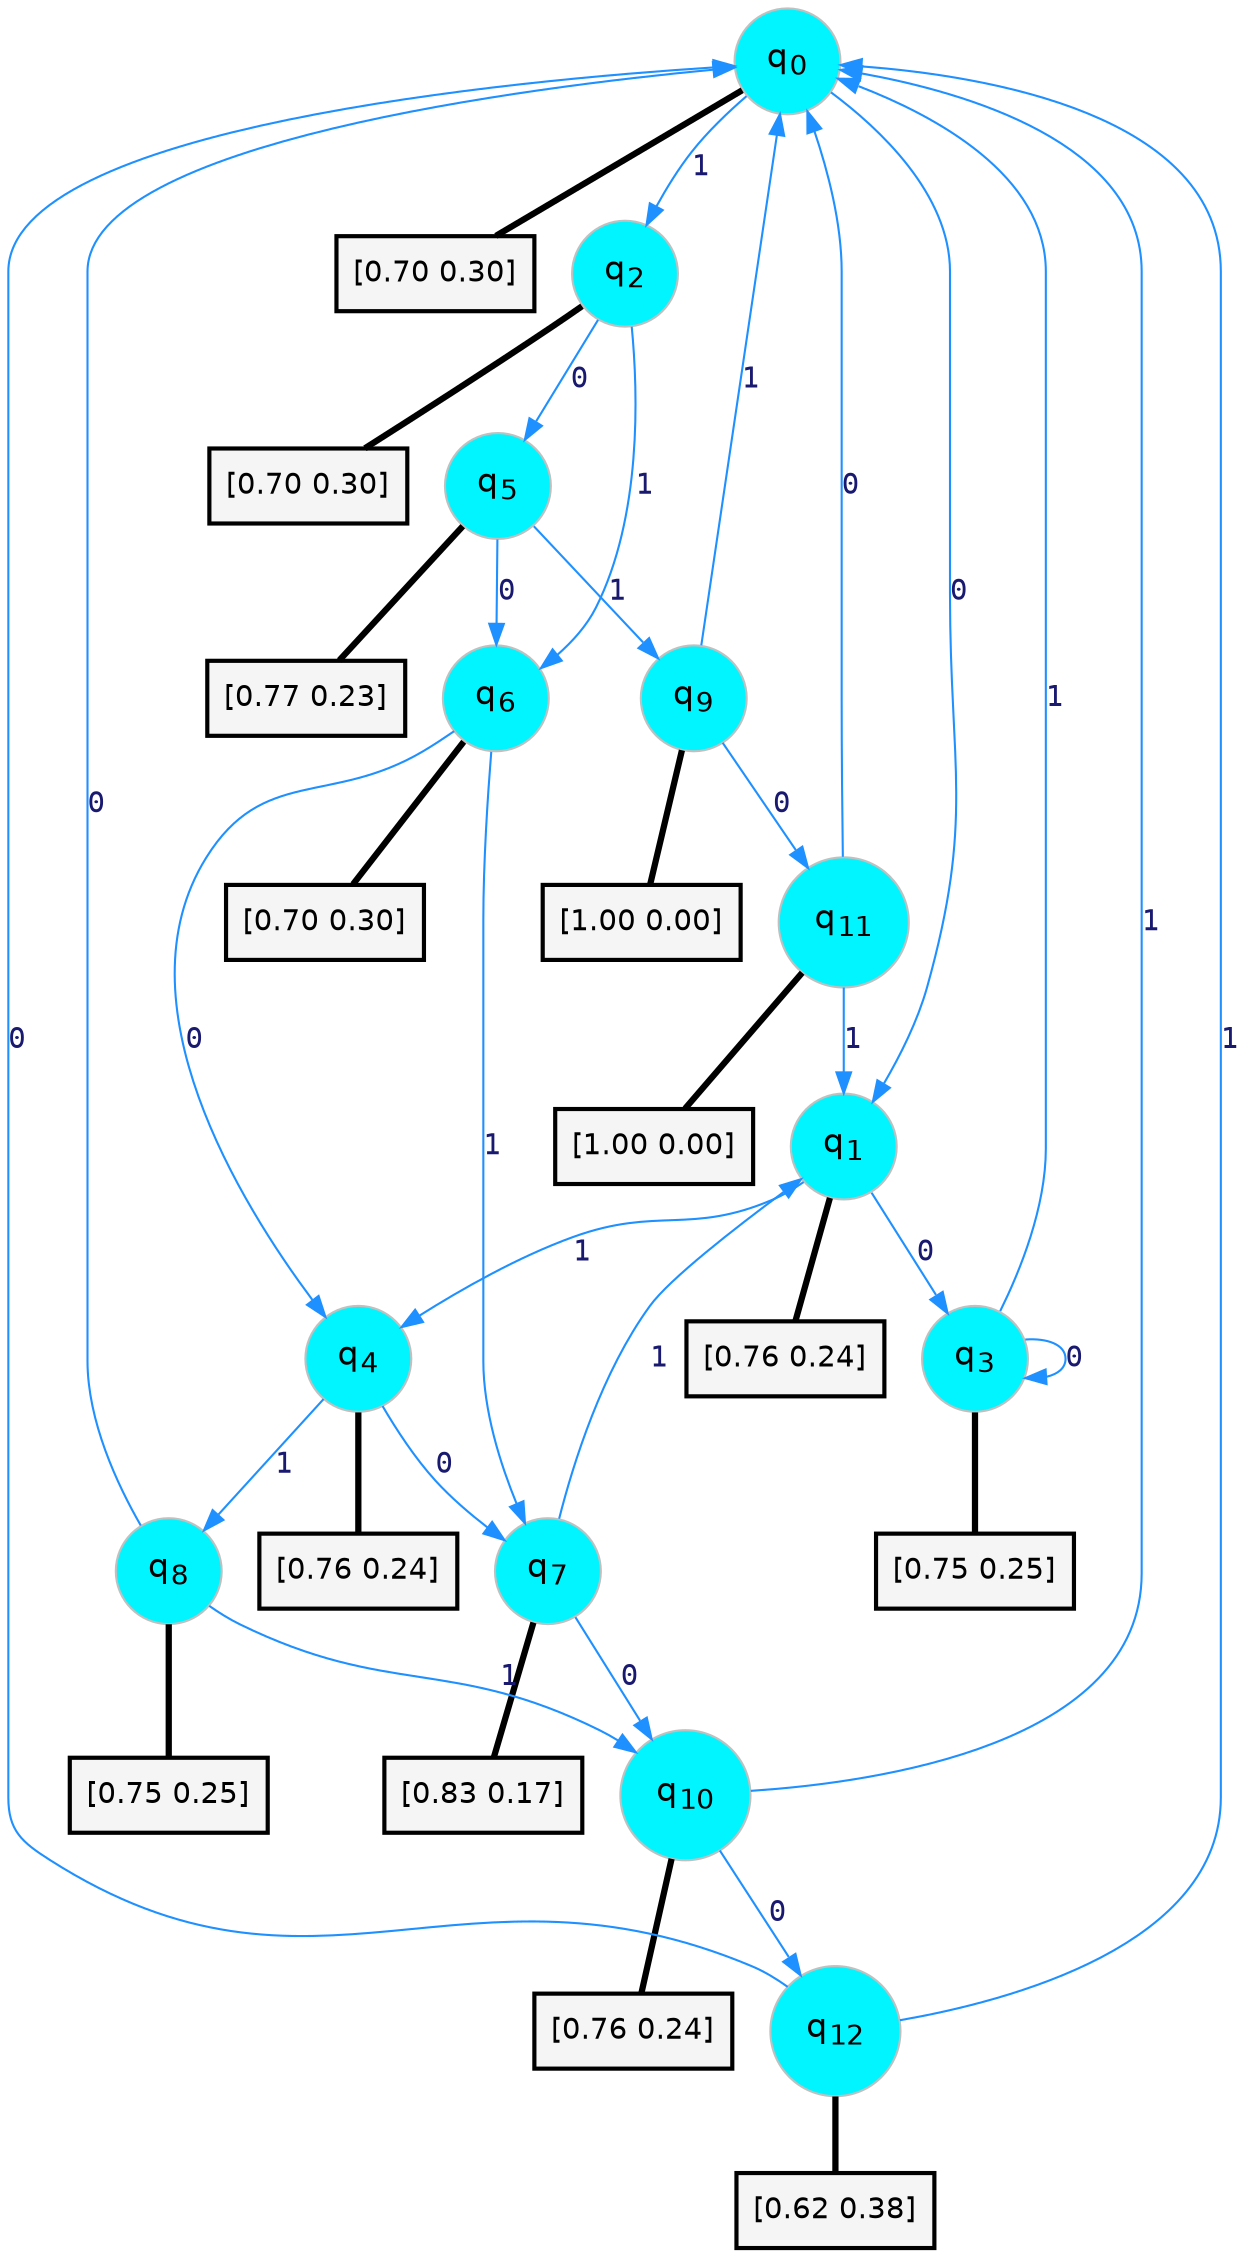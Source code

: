 digraph G {
graph [
bgcolor=transparent, dpi=300, rankdir=TD, size="40,25"];
node [
color=gray, fillcolor=turquoise1, fontcolor=black, fontname=Helvetica, fontsize=16, fontweight=bold, shape=circle, style=filled];
edge [
arrowsize=1, color=dodgerblue1, fontcolor=midnightblue, fontname=courier, fontweight=bold, penwidth=1, style=solid, weight=20];
0[label=<q<SUB>0</SUB>>];
1[label=<q<SUB>1</SUB>>];
2[label=<q<SUB>2</SUB>>];
3[label=<q<SUB>3</SUB>>];
4[label=<q<SUB>4</SUB>>];
5[label=<q<SUB>5</SUB>>];
6[label=<q<SUB>6</SUB>>];
7[label=<q<SUB>7</SUB>>];
8[label=<q<SUB>8</SUB>>];
9[label=<q<SUB>9</SUB>>];
10[label=<q<SUB>10</SUB>>];
11[label=<q<SUB>11</SUB>>];
12[label=<q<SUB>12</SUB>>];
13[label="[0.70 0.30]", shape=box,fontcolor=black, fontname=Helvetica, fontsize=14, penwidth=2, fillcolor=whitesmoke,color=black];
14[label="[0.76 0.24]", shape=box,fontcolor=black, fontname=Helvetica, fontsize=14, penwidth=2, fillcolor=whitesmoke,color=black];
15[label="[0.70 0.30]", shape=box,fontcolor=black, fontname=Helvetica, fontsize=14, penwidth=2, fillcolor=whitesmoke,color=black];
16[label="[0.75 0.25]", shape=box,fontcolor=black, fontname=Helvetica, fontsize=14, penwidth=2, fillcolor=whitesmoke,color=black];
17[label="[0.76 0.24]", shape=box,fontcolor=black, fontname=Helvetica, fontsize=14, penwidth=2, fillcolor=whitesmoke,color=black];
18[label="[0.77 0.23]", shape=box,fontcolor=black, fontname=Helvetica, fontsize=14, penwidth=2, fillcolor=whitesmoke,color=black];
19[label="[0.70 0.30]", shape=box,fontcolor=black, fontname=Helvetica, fontsize=14, penwidth=2, fillcolor=whitesmoke,color=black];
20[label="[0.83 0.17]", shape=box,fontcolor=black, fontname=Helvetica, fontsize=14, penwidth=2, fillcolor=whitesmoke,color=black];
21[label="[0.75 0.25]", shape=box,fontcolor=black, fontname=Helvetica, fontsize=14, penwidth=2, fillcolor=whitesmoke,color=black];
22[label="[1.00 0.00]", shape=box,fontcolor=black, fontname=Helvetica, fontsize=14, penwidth=2, fillcolor=whitesmoke,color=black];
23[label="[0.76 0.24]", shape=box,fontcolor=black, fontname=Helvetica, fontsize=14, penwidth=2, fillcolor=whitesmoke,color=black];
24[label="[1.00 0.00]", shape=box,fontcolor=black, fontname=Helvetica, fontsize=14, penwidth=2, fillcolor=whitesmoke,color=black];
25[label="[0.62 0.38]", shape=box,fontcolor=black, fontname=Helvetica, fontsize=14, penwidth=2, fillcolor=whitesmoke,color=black];
0->1 [label=0];
0->2 [label=1];
0->13 [arrowhead=none, penwidth=3,color=black];
1->3 [label=0];
1->4 [label=1];
1->14 [arrowhead=none, penwidth=3,color=black];
2->5 [label=0];
2->6 [label=1];
2->15 [arrowhead=none, penwidth=3,color=black];
3->3 [label=0];
3->0 [label=1];
3->16 [arrowhead=none, penwidth=3,color=black];
4->7 [label=0];
4->8 [label=1];
4->17 [arrowhead=none, penwidth=3,color=black];
5->6 [label=0];
5->9 [label=1];
5->18 [arrowhead=none, penwidth=3,color=black];
6->4 [label=0];
6->7 [label=1];
6->19 [arrowhead=none, penwidth=3,color=black];
7->10 [label=0];
7->1 [label=1];
7->20 [arrowhead=none, penwidth=3,color=black];
8->0 [label=0];
8->10 [label=1];
8->21 [arrowhead=none, penwidth=3,color=black];
9->11 [label=0];
9->0 [label=1];
9->22 [arrowhead=none, penwidth=3,color=black];
10->12 [label=0];
10->0 [label=1];
10->23 [arrowhead=none, penwidth=3,color=black];
11->0 [label=0];
11->1 [label=1];
11->24 [arrowhead=none, penwidth=3,color=black];
12->0 [label=0];
12->0 [label=1];
12->25 [arrowhead=none, penwidth=3,color=black];
}
